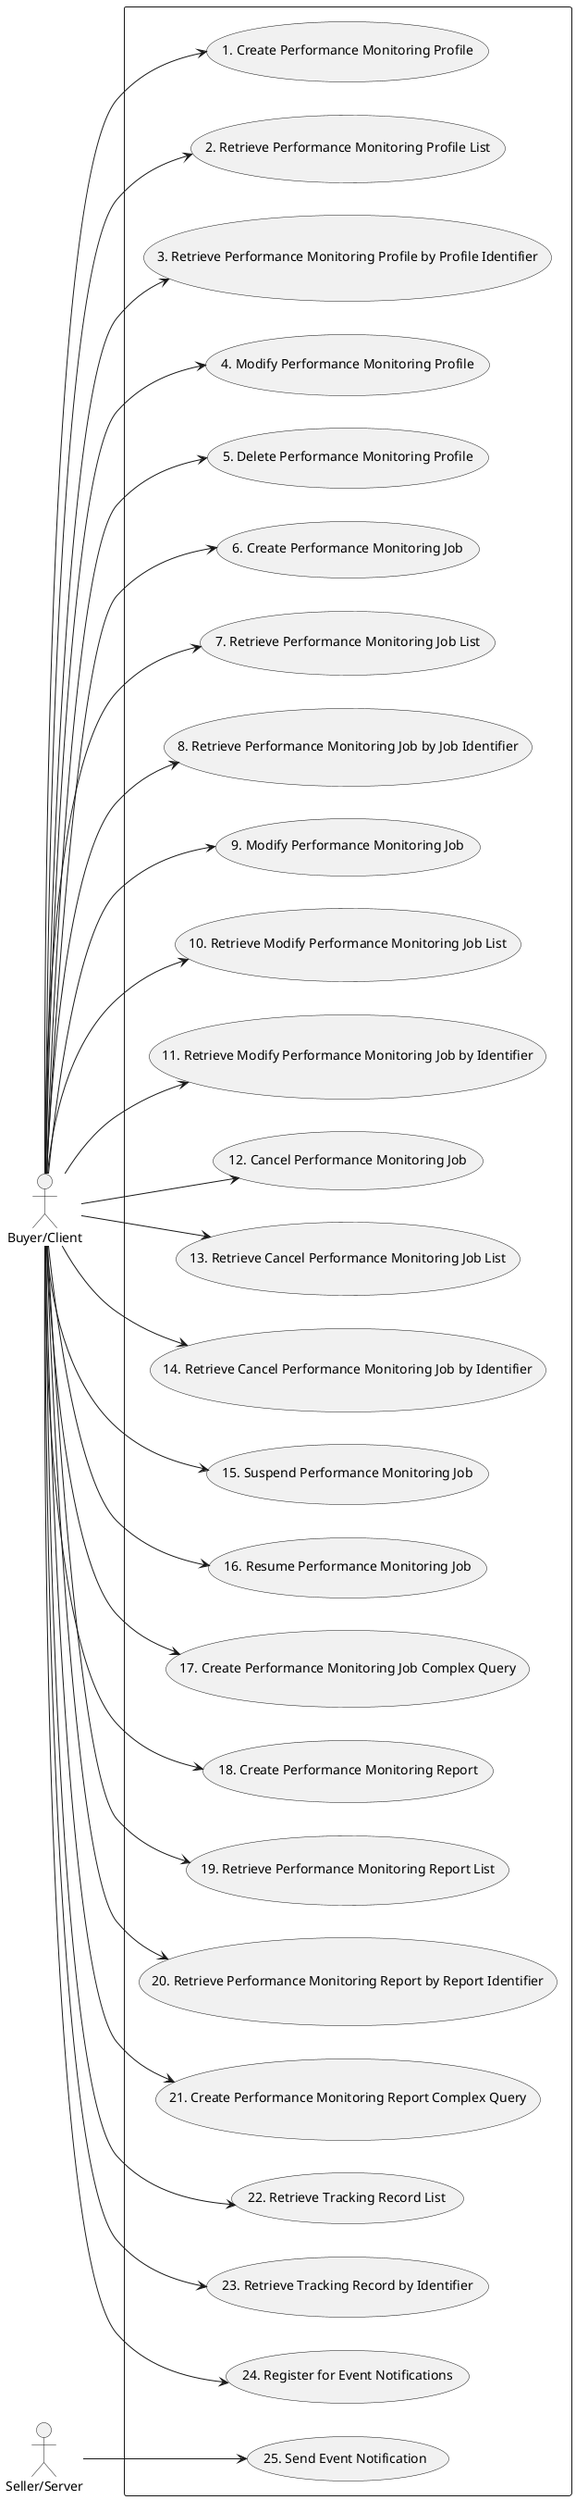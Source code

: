 @startuml pmUsecases

left to right direction

actor "Buyer/Client" as B
actor "Seller/Server" as S

rectangle {
Usecase UC1 as "1. Create Performance Monitoring Profile"
Usecase UC2 as "2. Retrieve Performance Monitoring Profile List"
Usecase UC3 as "3. Retrieve Performance Monitoring Profile by Profile Identifier"
Usecase UC4 as "4. Modify Performance Monitoring Profile"
Usecase UC5 as "5. Delete Performance Monitoring Profile"
Usecase UC6 as "6. Create Performance Monitoring Job"
Usecase UC7 as "7. Retrieve Performance Monitoring Job List"
Usecase UC8 as "8. Retrieve Performance Monitoring Job by Job Identifier"
Usecase UC9 as "9. Modify Performance Monitoring Job"
Usecase UC10 as "10. Retrieve Modify Performance Monitoring Job List"
Usecase UC11 as "11. Retrieve Modify Performance Monitoring Job by Identifier"
Usecase UC12 as "12. Cancel Performance Monitoring Job"
Usecase UC13 as "13. Retrieve Cancel Performance Monitoring Job List"
Usecase UC14 as "14. Retrieve Cancel Performance Monitoring Job by Identifier"
Usecase UC15 as "15. Suspend Performance Monitoring Job"
Usecase UC16 as "16. Resume Performance Monitoring Job"
Usecase UC17 as "17. Create Performance Monitoring Job Complex Query"
Usecase UC18 as "18. Create Performance Monitoring Report"
Usecase UC19 as "19. Retrieve Performance Monitoring Report List"
Usecase UC20 as "20. Retrieve Performance Monitoring Report by Report Identifier"
Usecase UC21 as "21. Create Performance Monitoring Report Complex Query"
Usecase UC22 as "22. Retrieve Tracking Record List"
Usecase UC23 as "23. Retrieve Tracking Record by Identifier"
Usecase UC24 as "24. Register for Event Notifications"
Usecase UC25 as "25. Send Event Notification"
}

B --> UC1
B --> UC2
B --> UC3
B --> UC4
B --> UC5
B --> UC6
B --> UC7
B --> UC8
B --> UC9
B --> UC10
B --> UC11
B --> UC12
B --> UC13
B --> UC14
B --> UC15
B --> UC16
B --> UC17
B --> UC18
B --> UC19
B --> UC20
B --> UC21
B --> UC22
B --> UC23
B --> UC24
S --> UC25

@enduml